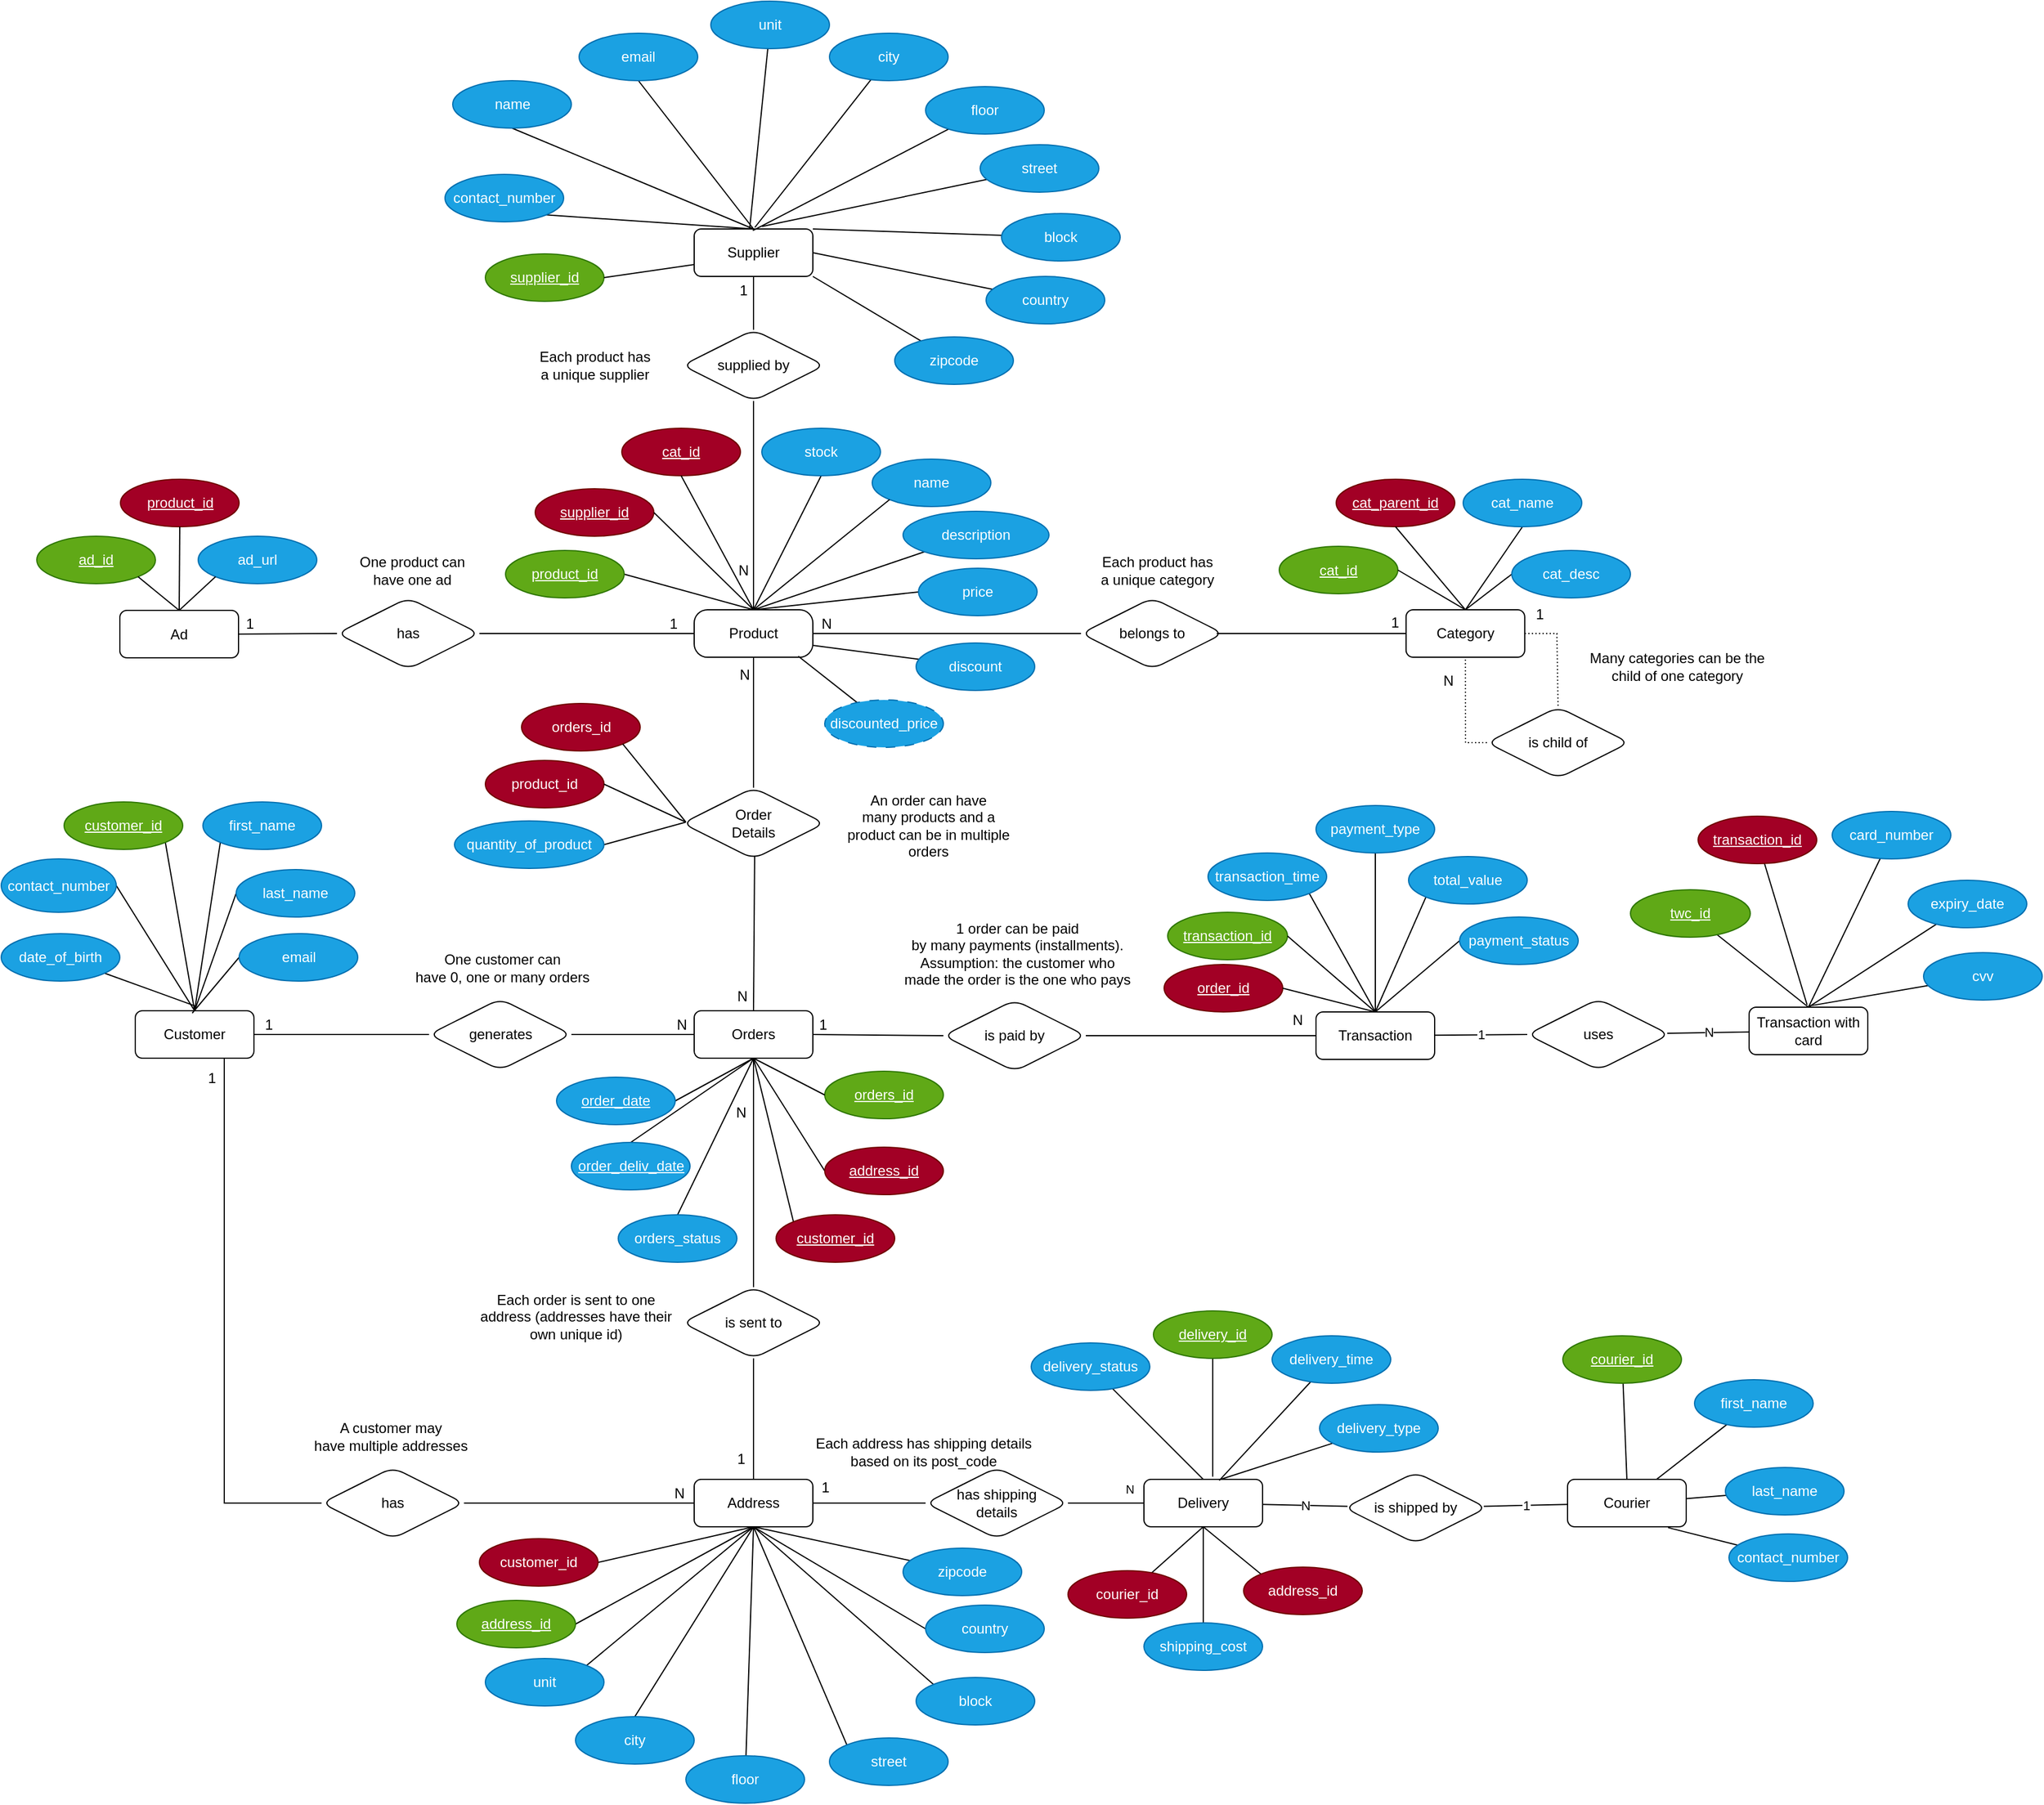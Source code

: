 <mxfile>
    <diagram id="CGE-V-YyImQBMw3J6Rf1" name="Page-1">
        <mxGraphModel dx="1496" dy="924" grid="0" gridSize="13" guides="1" tooltips="1" connect="1" arrows="1" fold="1" page="0" pageScale="1" pageWidth="827" pageHeight="1169" math="0" shadow="0">
            <root>
                <mxCell id="0"/>
                <mxCell id="1" parent="0"/>
                <mxCell id="2" value="Customer" style="whiteSpace=wrap;html=1;align=center;rounded=1;" parent="1" vertex="1">
                    <mxGeometry x="-218" y="728" width="100" height="40" as="geometry"/>
                </mxCell>
                <mxCell id="238" style="edgeStyle=none;html=1;entryX=0.5;entryY=1;entryDx=0;entryDy=0;strokeColor=default;fontSize=10;endArrow=none;endFill=0;exitX=0.5;exitY=0;exitDx=0;exitDy=0;" parent="1" source="3" target="237" edge="1">
                    <mxGeometry relative="1" as="geometry">
                        <mxPoint x="312" y="360" as="sourcePoint"/>
                    </mxGeometry>
                </mxCell>
                <mxCell id="3" value="Product" style="whiteSpace=wrap;html=1;align=center;rounded=1;arcSize=28;" parent="1" vertex="1">
                    <mxGeometry x="253" y="390" width="100" height="40" as="geometry"/>
                </mxCell>
                <mxCell id="179" style="edgeStyle=none;html=1;exitX=0.5;exitY=1;exitDx=0;exitDy=0;entryX=1;entryY=0.5;entryDx=0;entryDy=0;strokeColor=default;endArrow=none;endFill=0;" parent="1" source="4" target="177" edge="1">
                    <mxGeometry relative="1" as="geometry">
                        <mxPoint x="510" y="798" as="sourcePoint"/>
                    </mxGeometry>
                </mxCell>
                <mxCell id="314" style="edgeStyle=none;html=1;exitX=0.5;exitY=1;exitDx=0;exitDy=0;entryX=0;entryY=0.5;entryDx=0;entryDy=0;endArrow=none;endFill=0;" parent="1" source="4" target="311" edge="1">
                    <mxGeometry relative="1" as="geometry"/>
                </mxCell>
                <mxCell id="4" value="Orders" style="whiteSpace=wrap;html=1;align=center;rounded=1;" parent="1" vertex="1">
                    <mxGeometry x="253" y="728" width="100" height="40" as="geometry"/>
                </mxCell>
                <mxCell id="234" style="edgeStyle=none;html=1;exitX=0.5;exitY=0;exitDx=0;exitDy=0;entryX=1;entryY=1;entryDx=0;entryDy=0;strokeColor=default;fontSize=10;endArrow=none;endFill=0;" parent="1" source="6" target="231" edge="1">
                    <mxGeometry relative="1" as="geometry"/>
                </mxCell>
                <mxCell id="235" style="edgeStyle=none;html=1;exitX=0.5;exitY=0;exitDx=0;exitDy=0;entryX=0.5;entryY=1;entryDx=0;entryDy=0;strokeColor=default;fontSize=10;endArrow=none;endFill=0;" parent="1" source="6" target="232" edge="1">
                    <mxGeometry relative="1" as="geometry"/>
                </mxCell>
                <mxCell id="236" style="edgeStyle=none;html=1;exitX=0.5;exitY=0;exitDx=0;exitDy=0;entryX=0;entryY=1;entryDx=0;entryDy=0;strokeColor=default;fontSize=10;endArrow=none;endFill=0;" parent="1" source="6" target="233" edge="1">
                    <mxGeometry relative="1" as="geometry"/>
                </mxCell>
                <mxCell id="270" style="edgeStyle=none;html=1;exitX=0.5;exitY=0;exitDx=0;exitDy=0;entryX=0;entryY=0.5;entryDx=0;entryDy=0;strokeColor=default;fontSize=10;endArrow=none;endFill=0;" parent="1" source="6" target="269" edge="1">
                    <mxGeometry relative="1" as="geometry"/>
                </mxCell>
                <mxCell id="368" value="1" style="edgeStyle=none;html=1;entryX=0;entryY=0.5;entryDx=0;entryDy=0;endArrow=none;endFill=0;" edge="1" parent="1" source="6" target="367">
                    <mxGeometry relative="1" as="geometry"/>
                </mxCell>
                <mxCell id="6" value="Transaction" style="whiteSpace=wrap;html=1;align=center;rounded=1;" parent="1" vertex="1">
                    <mxGeometry x="777" y="729" width="100" height="40" as="geometry"/>
                </mxCell>
                <mxCell id="214" style="edgeStyle=none;html=1;exitX=0.5;exitY=0;exitDx=0;exitDy=0;entryX=0.5;entryY=1;entryDx=0;entryDy=0;strokeColor=default;endArrow=none;endFill=0;" parent="1" source="7" target="211" edge="1">
                    <mxGeometry relative="1" as="geometry"/>
                </mxCell>
                <mxCell id="7" value="Supplier" style="whiteSpace=wrap;html=1;align=center;rounded=1;" parent="1" vertex="1">
                    <mxGeometry x="253" y="69" width="100" height="40" as="geometry"/>
                </mxCell>
                <mxCell id="8" value="Category" style="whiteSpace=wrap;html=1;align=center;rounded=1;" parent="1" vertex="1">
                    <mxGeometry x="852.9" y="390" width="100" height="40" as="geometry"/>
                </mxCell>
                <mxCell id="9" value="Ad" style="whiteSpace=wrap;html=1;align=center;rounded=1;" parent="1" vertex="1">
                    <mxGeometry x="-231" y="390.5" width="100" height="40" as="geometry"/>
                </mxCell>
                <mxCell id="10" value="belongs to" style="shape=rhombus;perimeter=rhombusPerimeter;whiteSpace=wrap;html=1;align=center;rounded=1;" parent="1" vertex="1">
                    <mxGeometry x="579" y="380" width="120" height="60" as="geometry"/>
                </mxCell>
                <mxCell id="21" value="" style="endArrow=none;html=1;rounded=1;entryX=0;entryY=0.5;entryDx=0;entryDy=0;exitX=0.953;exitY=0.499;exitDx=0;exitDy=0;exitPerimeter=0;" parent="1" source="10" target="8" edge="1">
                    <mxGeometry relative="1" as="geometry">
                        <mxPoint x="793" y="344" as="sourcePoint"/>
                        <mxPoint x="950" y="440" as="targetPoint"/>
                    </mxGeometry>
                </mxCell>
                <mxCell id="22" value="1" style="resizable=0;html=1;align=right;verticalAlign=bottom;rounded=1;" parent="21" connectable="0" vertex="1">
                    <mxGeometry x="1" relative="1" as="geometry">
                        <mxPoint x="-5" as="offset"/>
                    </mxGeometry>
                </mxCell>
                <mxCell id="23" value="" style="endArrow=none;html=1;rounded=1;exitX=0;exitY=0.5;exitDx=0;exitDy=0;entryX=1;entryY=0.5;entryDx=0;entryDy=0;" parent="1" source="10" target="3" edge="1">
                    <mxGeometry relative="1" as="geometry">
                        <mxPoint x="403" y="422" as="sourcePoint"/>
                        <mxPoint x="364" y="422" as="targetPoint"/>
                    </mxGeometry>
                </mxCell>
                <mxCell id="24" value="N" style="resizable=0;html=1;align=right;verticalAlign=bottom;rounded=1;" parent="23" connectable="0" vertex="1">
                    <mxGeometry x="1" relative="1" as="geometry">
                        <mxPoint x="16" as="offset"/>
                    </mxGeometry>
                </mxCell>
                <mxCell id="25" value="cat_id" style="ellipse;whiteSpace=wrap;html=1;align=center;fontStyle=4;rounded=1;fillColor=#60a917;fontColor=#ffffff;strokeColor=#2D7600;" parent="1" vertex="1">
                    <mxGeometry x="746" y="336.5" width="100" height="40" as="geometry"/>
                </mxCell>
                <mxCell id="28" value="" style="endArrow=none;html=1;rounded=0;entryX=0.5;entryY=0;entryDx=0;entryDy=0;exitX=1;exitY=0.5;exitDx=0;exitDy=0;" parent="1" source="25" target="8" edge="1">
                    <mxGeometry relative="1" as="geometry">
                        <mxPoint x="590.9" y="474" as="sourcePoint"/>
                        <mxPoint x="750.9" y="474" as="targetPoint"/>
                    </mxGeometry>
                </mxCell>
                <mxCell id="32" value="&lt;u&gt;cat_id&lt;/u&gt;" style="ellipse;whiteSpace=wrap;html=1;align=center;rounded=1;fillColor=#a20025;fontColor=#ffffff;strokeColor=#6F0000;" parent="1" vertex="1">
                    <mxGeometry x="192" y="237" width="100" height="40" as="geometry"/>
                </mxCell>
                <mxCell id="35" value="name" style="ellipse;whiteSpace=wrap;html=1;align=center;fontStyle=0;rounded=1;fillColor=#1ba1e2;fontColor=#ffffff;strokeColor=#006EAF;" parent="1" vertex="1">
                    <mxGeometry x="403" y="263" width="100" height="40" as="geometry"/>
                </mxCell>
                <mxCell id="36" value="" style="endArrow=none;html=1;rounded=0;exitX=0;exitY=1;exitDx=0;exitDy=0;entryX=0.5;entryY=0;entryDx=0;entryDy=0;" parent="1" source="35" target="3" edge="1">
                    <mxGeometry relative="1" as="geometry">
                        <mxPoint x="346" y="422" as="sourcePoint"/>
                        <mxPoint x="219" y="410" as="targetPoint"/>
                    </mxGeometry>
                </mxCell>
                <mxCell id="41" value="" style="endArrow=none;html=1;rounded=0;exitX=0.5;exitY=1;exitDx=0;exitDy=0;entryX=0.5;entryY=0;entryDx=0;entryDy=0;" parent="1" source="32" target="3" edge="1">
                    <mxGeometry relative="1" as="geometry">
                        <mxPoint x="327" y="422" as="sourcePoint"/>
                        <mxPoint x="219" y="410" as="targetPoint"/>
                    </mxGeometry>
                </mxCell>
                <mxCell id="207" style="edgeStyle=none;html=1;exitX=0;exitY=0.5;exitDx=0;exitDy=0;entryX=1;entryY=0.5;entryDx=0;entryDy=0;strokeColor=default;endArrow=none;endFill=0;" parent="1" target="205" edge="1">
                    <mxGeometry relative="1" as="geometry">
                        <mxPoint x="246" y="569" as="sourcePoint"/>
                    </mxGeometry>
                </mxCell>
                <mxCell id="52" value="product_id" style="ellipse;whiteSpace=wrap;html=1;align=center;fontStyle=0;rounded=1;fillColor=#a20025;fontColor=#ffffff;strokeColor=#6F0000;" parent="1" vertex="1">
                    <mxGeometry x="77" y="517" width="100" height="40" as="geometry"/>
                </mxCell>
                <mxCell id="53" value="&lt;div&gt;orders_id&lt;/div&gt;" style="ellipse;whiteSpace=wrap;html=1;align=center;fontStyle=0;rounded=1;fillColor=#a20025;fontColor=#ffffff;strokeColor=#6F0000;" parent="1" vertex="1">
                    <mxGeometry x="107.5" y="469" width="100" height="40" as="geometry"/>
                </mxCell>
                <mxCell id="56" value="" style="endArrow=none;html=1;rounded=0;entryX=0.5;entryY=0;entryDx=0;entryDy=0;exitX=0.508;exitY=0.912;exitDx=0;exitDy=0;exitPerimeter=0;" parent="1" source="317" target="4" edge="1">
                    <mxGeometry relative="1" as="geometry">
                        <mxPoint x="303" y="602" as="sourcePoint"/>
                        <mxPoint x="316" y="683" as="targetPoint"/>
                    </mxGeometry>
                </mxCell>
                <mxCell id="57" value="N" style="resizable=0;html=1;align=right;verticalAlign=bottom;rounded=1;" parent="56" connectable="0" vertex="1">
                    <mxGeometry x="1" relative="1" as="geometry">
                        <mxPoint x="-4" y="-4" as="offset"/>
                    </mxGeometry>
                </mxCell>
                <mxCell id="58" value="" style="endArrow=none;html=1;rounded=0;entryX=1;entryY=1;entryDx=0;entryDy=0;exitX=0;exitY=0.5;exitDx=0;exitDy=0;" parent="1" target="53" edge="1">
                    <mxGeometry relative="1" as="geometry">
                        <mxPoint x="246" y="569" as="sourcePoint"/>
                        <mxPoint x="319" y="585" as="targetPoint"/>
                    </mxGeometry>
                </mxCell>
                <mxCell id="59" value="" style="endArrow=none;html=1;rounded=0;entryX=1;entryY=0.5;entryDx=0;entryDy=0;exitX=0;exitY=0.5;exitDx=0;exitDy=0;" parent="1" target="52" edge="1">
                    <mxGeometry relative="1" as="geometry">
                        <mxPoint x="246" y="569" as="sourcePoint"/>
                        <mxPoint x="319" y="585" as="targetPoint"/>
                    </mxGeometry>
                </mxCell>
                <mxCell id="60" value="&lt;div&gt;orders_id&lt;/div&gt;" style="ellipse;whiteSpace=wrap;html=1;align=center;fontStyle=4;rounded=1;fillColor=#60a917;fontColor=#ffffff;strokeColor=#2D7600;" parent="1" vertex="1">
                    <mxGeometry x="363" y="779" width="100" height="40" as="geometry"/>
                </mxCell>
                <mxCell id="61" value="" style="endArrow=none;html=1;rounded=0;exitX=0.5;exitY=1;exitDx=0;exitDy=0;entryX=0;entryY=0.5;entryDx=0;entryDy=0;" parent="1" source="4" target="60" edge="1">
                    <mxGeometry relative="1" as="geometry">
                        <mxPoint x="510" y="798" as="sourcePoint"/>
                        <mxPoint x="459" y="850" as="targetPoint"/>
                    </mxGeometry>
                </mxCell>
                <mxCell id="62" value="" style="endArrow=none;html=1;rounded=0;entryX=0;entryY=0;entryDx=0;entryDy=0;exitX=0.5;exitY=1;exitDx=0;exitDy=0;" parent="1" source="4" target="64" edge="1">
                    <mxGeometry relative="1" as="geometry">
                        <mxPoint x="511" y="796" as="sourcePoint"/>
                        <mxPoint x="1168" y="798.67" as="targetPoint"/>
                    </mxGeometry>
                </mxCell>
                <mxCell id="63" value="&lt;div&gt;One customer can&lt;/div&gt;&lt;div&gt;have 0, one or many orders&lt;br&gt;&lt;/div&gt;" style="text;html=1;align=center;verticalAlign=middle;resizable=0;points=[];autosize=1;strokeColor=none;fillColor=none;" parent="1" vertex="1">
                    <mxGeometry x="7" y="671" width="167" height="41" as="geometry"/>
                </mxCell>
                <mxCell id="64" value="&lt;div&gt;customer_id&lt;/div&gt;" style="ellipse;whiteSpace=wrap;html=1;align=center;fontStyle=4;rounded=1;fillColor=#a20025;fontColor=#ffffff;strokeColor=#6F0000;" parent="1" vertex="1">
                    <mxGeometry x="322" y="900" width="100" height="40" as="geometry"/>
                </mxCell>
                <mxCell id="66" value="supplied by" style="shape=rhombus;perimeter=rhombusPerimeter;whiteSpace=wrap;html=1;align=center;rounded=1;" parent="1" vertex="1">
                    <mxGeometry x="243" y="154" width="120" height="60" as="geometry"/>
                </mxCell>
                <mxCell id="67" value="" style="endArrow=none;html=1;rounded=1;entryX=0.5;entryY=1;entryDx=0;entryDy=0;exitX=0.5;exitY=0;exitDx=0;exitDy=0;" parent="1" source="66" target="7" edge="1">
                    <mxGeometry relative="1" as="geometry">
                        <mxPoint x="515" y="164" as="sourcePoint"/>
                        <mxPoint x="564.64" y="230" as="targetPoint"/>
                    </mxGeometry>
                </mxCell>
                <mxCell id="68" value="1" style="resizable=0;html=1;align=right;verticalAlign=bottom;rounded=1;" parent="67" connectable="0" vertex="1">
                    <mxGeometry x="1" relative="1" as="geometry">
                        <mxPoint x="-5" y="20" as="offset"/>
                    </mxGeometry>
                </mxCell>
                <mxCell id="69" value="" style="endArrow=none;html=1;rounded=1;exitX=0.5;exitY=1;exitDx=0;exitDy=0;entryX=0.5;entryY=0;entryDx=0;entryDy=0;" parent="1" source="66" target="3" edge="1">
                    <mxGeometry relative="1" as="geometry">
                        <mxPoint x="385" y="313" as="sourcePoint"/>
                        <mxPoint x="335" y="301" as="targetPoint"/>
                    </mxGeometry>
                </mxCell>
                <mxCell id="70" value="N" style="resizable=0;html=1;align=right;verticalAlign=bottom;rounded=1;" parent="69" connectable="0" vertex="1">
                    <mxGeometry x="1" relative="1" as="geometry">
                        <mxPoint x="-4" y="-25" as="offset"/>
                    </mxGeometry>
                </mxCell>
                <mxCell id="71" value="supplier_id" style="ellipse;whiteSpace=wrap;html=1;align=center;fontStyle=4;rounded=1;fillColor=#60a917;fontColor=#ffffff;strokeColor=#2D7600;" parent="1" vertex="1">
                    <mxGeometry x="77" y="90" width="100" height="40" as="geometry"/>
                </mxCell>
                <mxCell id="72" value="" style="endArrow=none;html=1;rounded=0;entryX=1;entryY=0.5;entryDx=0;entryDy=0;exitX=0;exitY=0.75;exitDx=0;exitDy=0;" parent="1" source="7" target="71" edge="1">
                    <mxGeometry relative="1" as="geometry">
                        <mxPoint x="373" y="88" as="sourcePoint"/>
                        <mxPoint x="331" y="98" as="targetPoint"/>
                    </mxGeometry>
                </mxCell>
                <mxCell id="73" value="Each product has&lt;br&gt; a unique supplier" style="text;html=1;align=center;verticalAlign=middle;resizable=0;points=[];autosize=1;strokeColor=none;fillColor=none;" parent="1" vertex="1">
                    <mxGeometry x="112" y="163.5" width="114" height="41" as="geometry"/>
                </mxCell>
                <mxCell id="74" value="generates" style="shape=rhombus;perimeter=rhombusPerimeter;whiteSpace=wrap;html=1;align=center;rounded=1;" parent="1" vertex="1">
                    <mxGeometry x="29.5" y="718" width="120" height="60" as="geometry"/>
                </mxCell>
                <mxCell id="75" value="" style="endArrow=none;html=1;rounded=0;exitX=0.5;exitY=0;exitDx=0;exitDy=0;entryX=1;entryY=1;entryDx=0;entryDy=0;" parent="1" source="2" target="76" edge="1">
                    <mxGeometry relative="1" as="geometry">
                        <mxPoint x="-297" y="794.67" as="sourcePoint"/>
                        <mxPoint x="-297" y="832.34" as="targetPoint"/>
                    </mxGeometry>
                </mxCell>
                <mxCell id="76" value="&lt;div&gt;customer_id&lt;/div&gt;" style="ellipse;whiteSpace=wrap;html=1;align=center;fontStyle=4;rounded=1;fillColor=#60a917;fontColor=#ffffff;strokeColor=#2D7600;" parent="1" vertex="1">
                    <mxGeometry x="-278" y="552" width="100" height="40" as="geometry"/>
                </mxCell>
                <mxCell id="77" value="Each product has&lt;br&gt; a unique category" style="text;html=1;align=center;verticalAlign=middle;resizable=0;points=[];autosize=1;strokeColor=none;fillColor=none;" parent="1" vertex="1">
                    <mxGeometry x="585" y="336" width="115" height="41" as="geometry"/>
                </mxCell>
                <mxCell id="78" value="" style="endArrow=none;html=1;rounded=0;entryX=1;entryY=0.5;entryDx=0;entryDy=0;exitX=0;exitY=0.5;exitDx=0;exitDy=0;" parent="1" source="74" target="2" edge="1">
                    <mxGeometry relative="1" as="geometry">
                        <mxPoint x="-65" y="748" as="sourcePoint"/>
                        <mxPoint x="155" y="548.67" as="targetPoint"/>
                    </mxGeometry>
                </mxCell>
                <mxCell id="79" value="1" style="resizable=0;html=1;align=right;verticalAlign=bottom;" parent="78" connectable="0" vertex="1">
                    <mxGeometry x="1" relative="1" as="geometry">
                        <mxPoint x="16" as="offset"/>
                    </mxGeometry>
                </mxCell>
                <mxCell id="80" value="" style="endArrow=none;html=1;rounded=0;exitX=1;exitY=0.5;exitDx=0;exitDy=0;entryX=0;entryY=0.5;entryDx=0;entryDy=0;" parent="1" source="74" target="4" edge="1">
                    <mxGeometry relative="1" as="geometry">
                        <mxPoint x="120" y="548.67" as="sourcePoint"/>
                        <mxPoint x="280" y="548.67" as="targetPoint"/>
                    </mxGeometry>
                </mxCell>
                <mxCell id="81" value="N" style="resizable=0;html=1;align=right;verticalAlign=bottom;" parent="80" connectable="0" vertex="1">
                    <mxGeometry x="1" relative="1" as="geometry">
                        <mxPoint x="-6" as="offset"/>
                    </mxGeometry>
                </mxCell>
                <mxCell id="82" value="" style="endArrow=none;html=1;rounded=0;entryX=0.5;entryY=1;entryDx=0;entryDy=0;exitX=0.5;exitY=0;exitDx=0;exitDy=0;" parent="1" source="317" target="3" edge="1">
                    <mxGeometry relative="1" as="geometry">
                        <mxPoint x="303" y="510" as="sourcePoint"/>
                        <mxPoint x="340" y="582" as="targetPoint"/>
                    </mxGeometry>
                </mxCell>
                <mxCell id="83" value="N" style="resizable=0;html=1;align=right;verticalAlign=bottom;" parent="82" connectable="0" vertex="1">
                    <mxGeometry x="1" relative="1" as="geometry">
                        <mxPoint x="-3" y="23" as="offset"/>
                    </mxGeometry>
                </mxCell>
                <mxCell id="86" value="&lt;div&gt;An order can have&lt;/div&gt;&lt;div&gt;many products and a&lt;/div&gt;&lt;div&gt;product can be in multiple&lt;/div&gt;&lt;div&gt;orders&lt;br&gt;&lt;/div&gt;" style="text;html=1;align=center;verticalAlign=middle;resizable=0;points=[];autosize=1;strokeColor=none;fillColor=none;" parent="1" vertex="1">
                    <mxGeometry x="370" y="537" width="159" height="70" as="geometry"/>
                </mxCell>
                <mxCell id="87" value="supplier_id" style="ellipse;whiteSpace=wrap;html=1;align=center;fontStyle=4;rounded=1;fillColor=#a20025;fontColor=#ffffff;strokeColor=#6F0000;" parent="1" vertex="1">
                    <mxGeometry x="119" y="288" width="100" height="40" as="geometry"/>
                </mxCell>
                <mxCell id="88" value="" style="endArrow=none;html=1;rounded=0;exitX=1;exitY=0.5;exitDx=0;exitDy=0;entryX=0.5;entryY=0;entryDx=0;entryDy=0;" parent="1" source="87" target="3" edge="1">
                    <mxGeometry relative="1" as="geometry">
                        <mxPoint x="346" y="546" as="sourcePoint"/>
                        <mxPoint x="253" y="534" as="targetPoint"/>
                    </mxGeometry>
                </mxCell>
                <mxCell id="89" value="is paid by" style="shape=rhombus;perimeter=rhombusPerimeter;whiteSpace=wrap;html=1;align=center;rounded=1;" parent="1" vertex="1">
                    <mxGeometry x="463" y="719" width="120" height="60" as="geometry"/>
                </mxCell>
                <mxCell id="90" value="" style="endArrow=none;html=1;rounded=0;entryX=0;entryY=0.5;entryDx=0;entryDy=0;exitX=1;exitY=0.5;exitDx=0;exitDy=0;" parent="1" source="89" target="6" edge="1">
                    <mxGeometry relative="1" as="geometry">
                        <mxPoint x="558" y="760" as="sourcePoint"/>
                        <mxPoint x="715" y="612" as="targetPoint"/>
                    </mxGeometry>
                </mxCell>
                <mxCell id="91" value="N" style="resizable=0;html=1;align=right;verticalAlign=bottom;" parent="90" connectable="0" vertex="1">
                    <mxGeometry x="1" relative="1" as="geometry">
                        <mxPoint x="-11" y="-5" as="offset"/>
                    </mxGeometry>
                </mxCell>
                <mxCell id="92" value="" style="endArrow=none;html=1;rounded=0;exitX=0;exitY=0.5;exitDx=0;exitDy=0;entryX=1;entryY=0.5;entryDx=0;entryDy=0;" parent="1" source="89" target="4" edge="1">
                    <mxGeometry relative="1" as="geometry">
                        <mxPoint x="551" y="524" as="sourcePoint"/>
                        <mxPoint x="711" y="524" as="targetPoint"/>
                    </mxGeometry>
                </mxCell>
                <mxCell id="93" value="1" style="resizable=0;html=1;align=right;verticalAlign=bottom;" parent="92" connectable="0" vertex="1">
                    <mxGeometry x="1" relative="1" as="geometry">
                        <mxPoint x="12" as="offset"/>
                    </mxGeometry>
                </mxCell>
                <mxCell id="94" value="transaction_id" style="ellipse;whiteSpace=wrap;html=1;align=center;fontStyle=4;rounded=1;fillColor=#60a917;fontColor=#ffffff;strokeColor=#2D7600;" parent="1" vertex="1">
                    <mxGeometry x="652" y="645" width="101" height="40" as="geometry"/>
                </mxCell>
                <mxCell id="95" value="" style="endArrow=none;html=1;rounded=0;exitX=1;exitY=0.5;exitDx=0;exitDy=0;entryX=0.5;entryY=0;entryDx=0;entryDy=0;" parent="1" source="94" target="6" edge="1">
                    <mxGeometry relative="1" as="geometry">
                        <mxPoint x="1173" y="649" as="sourcePoint"/>
                        <mxPoint x="1080" y="513" as="targetPoint"/>
                    </mxGeometry>
                </mxCell>
                <mxCell id="99" value="&lt;div&gt;1 order can be paid &lt;br&gt;by many payments (installments).&lt;br&gt;Assumption: the customer who&lt;br&gt;made the order is the one who pays&lt;/div&gt;" style="text;html=1;align=center;verticalAlign=middle;resizable=0;points=[];autosize=1;strokeColor=none;fillColor=none;" parent="1" vertex="1">
                    <mxGeometry x="420" y="645" width="209" height="70" as="geometry"/>
                </mxCell>
                <mxCell id="108" value="&lt;u&gt;ad_id&lt;/u&gt;" style="ellipse;whiteSpace=wrap;html=1;align=center;rounded=1;fillColor=#60a917;fontColor=#ffffff;strokeColor=#2D7600;" parent="1" vertex="1">
                    <mxGeometry x="-301" y="328" width="100" height="40" as="geometry"/>
                </mxCell>
                <mxCell id="111" value="" style="endArrow=none;html=1;rounded=0;exitX=1;exitY=1;exitDx=0;exitDy=0;entryX=0.5;entryY=0;entryDx=0;entryDy=0;" parent="1" source="108" target="9" edge="1">
                    <mxGeometry relative="1" as="geometry">
                        <mxPoint x="-99" y="362" as="sourcePoint"/>
                        <mxPoint x="-173" y="350.0" as="targetPoint"/>
                    </mxGeometry>
                </mxCell>
                <mxCell id="114" value="has" style="shape=rhombus;perimeter=rhombusPerimeter;whiteSpace=wrap;html=1;align=center;rounded=1;" parent="1" vertex="1">
                    <mxGeometry x="-48" y="380" width="120" height="60" as="geometry"/>
                </mxCell>
                <mxCell id="119" value="" style="endArrow=none;html=1;rounded=0;entryX=0;entryY=0.5;entryDx=0;entryDy=0;exitX=1;exitY=0.5;exitDx=0;exitDy=0;" parent="1" source="114" target="3" edge="1">
                    <mxGeometry relative="1" as="geometry">
                        <mxPoint x="102" y="378" as="sourcePoint"/>
                        <mxPoint x="262" y="378" as="targetPoint"/>
                    </mxGeometry>
                </mxCell>
                <mxCell id="120" value="1" style="resizable=0;html=1;align=right;verticalAlign=bottom;" parent="119" connectable="0" vertex="1">
                    <mxGeometry x="1" relative="1" as="geometry">
                        <mxPoint x="-14" as="offset"/>
                    </mxGeometry>
                </mxCell>
                <mxCell id="121" value="" style="endArrow=none;html=1;rounded=0;entryX=1;entryY=0.5;entryDx=0;entryDy=0;exitX=0;exitY=0.5;exitDx=0;exitDy=0;" parent="1" source="114" target="9" edge="1">
                    <mxGeometry relative="1" as="geometry">
                        <mxPoint x="-57" y="410.0" as="sourcePoint"/>
                        <mxPoint x="156" y="423.0" as="targetPoint"/>
                    </mxGeometry>
                </mxCell>
                <mxCell id="122" value="1" style="resizable=0;html=1;align=right;verticalAlign=bottom;" parent="121" connectable="0" vertex="1">
                    <mxGeometry x="1" relative="1" as="geometry">
                        <mxPoint x="13" as="offset"/>
                    </mxGeometry>
                </mxCell>
                <mxCell id="123" value="One product can &lt;br&gt;have one ad" style="text;html=1;align=center;verticalAlign=middle;resizable=0;points=[];autosize=1;strokeColor=none;fillColor=none;" parent="1" vertex="1">
                    <mxGeometry x="-39" y="336.5" width="108" height="41" as="geometry"/>
                </mxCell>
                <mxCell id="141" value="product_id" style="ellipse;whiteSpace=wrap;html=1;align=center;fontStyle=4;rounded=1;fillColor=#a20025;fontColor=#ffffff;strokeColor=#6F0000;" parent="1" vertex="1">
                    <mxGeometry x="-230.5" y="280" width="100" height="40" as="geometry"/>
                </mxCell>
                <mxCell id="142" value="" style="endArrow=none;html=1;rounded=0;entryX=0.5;entryY=1;entryDx=0;entryDy=0;exitX=0.5;exitY=0;exitDx=0;exitDy=0;" parent="1" source="9" target="141" edge="1">
                    <mxGeometry relative="1" as="geometry">
                        <mxPoint x="143" y="511" as="sourcePoint"/>
                        <mxPoint x="303" y="511" as="targetPoint"/>
                    </mxGeometry>
                </mxCell>
                <mxCell id="148" value="order_id" style="ellipse;whiteSpace=wrap;html=1;align=center;fontStyle=4;rounded=1;fillColor=#a20025;fontColor=#ffffff;strokeColor=#6F0000;" parent="1" vertex="1">
                    <mxGeometry x="649" y="689" width="100" height="40" as="geometry"/>
                </mxCell>
                <mxCell id="150" value="" style="endArrow=none;html=1;rounded=0;entryX=0.5;entryY=0;entryDx=0;entryDy=0;exitX=1;exitY=0.5;exitDx=0;exitDy=0;" parent="1" source="148" target="6" edge="1">
                    <mxGeometry relative="1" as="geometry">
                        <mxPoint x="508" y="654" as="sourcePoint"/>
                        <mxPoint x="668" y="654" as="targetPoint"/>
                    </mxGeometry>
                </mxCell>
                <mxCell id="151" value="is child of" style="shape=rhombus;perimeter=rhombusPerimeter;whiteSpace=wrap;html=1;align=center;rounded=1;shadow=0;" parent="1" vertex="1">
                    <mxGeometry x="921" y="472" width="120" height="60" as="geometry"/>
                </mxCell>
                <mxCell id="156" value="cat_parent_id" style="ellipse;whiteSpace=wrap;html=1;align=center;fontStyle=4;rounded=1;fillColor=#a20025;fontColor=#ffffff;strokeColor=#6F0000;" parent="1" vertex="1">
                    <mxGeometry x="794" y="280" width="100" height="40" as="geometry"/>
                </mxCell>
                <mxCell id="157" value="" style="endArrow=none;html=1;rounded=0;entryX=0.5;entryY=0;entryDx=0;entryDy=0;exitX=0.5;exitY=1;exitDx=0;exitDy=0;" parent="1" source="156" target="8" edge="1">
                    <mxGeometry relative="1" as="geometry">
                        <mxPoint x="719" y="469" as="sourcePoint"/>
                        <mxPoint x="1031" y="385" as="targetPoint"/>
                    </mxGeometry>
                </mxCell>
                <mxCell id="158" value="&lt;div&gt;Many categories can be the&lt;/div&gt;&lt;div&gt;child of one category&lt;br&gt;&lt;/div&gt;" style="text;html=1;align=center;verticalAlign=middle;resizable=0;points=[];autosize=1;strokeColor=none;fillColor=none;" parent="1" vertex="1">
                    <mxGeometry x="1001.0" y="417" width="160" height="41" as="geometry"/>
                </mxCell>
                <mxCell id="159" value="" style="endArrow=none;html=1;rounded=0;dashed=1;dashPattern=1 2;exitX=0;exitY=0.5;exitDx=0;exitDy=0;entryX=0.5;entryY=1;entryDx=0;entryDy=0;" parent="1" source="151" target="8" edge="1">
                    <mxGeometry relative="1" as="geometry">
                        <mxPoint x="446" y="761" as="sourcePoint"/>
                        <mxPoint x="519" y="761" as="targetPoint"/>
                        <Array as="points">
                            <mxPoint x="903" y="502"/>
                        </Array>
                    </mxGeometry>
                </mxCell>
                <mxCell id="160" value="N" style="resizable=0;html=1;align=right;verticalAlign=bottom;" parent="159" connectable="0" vertex="1">
                    <mxGeometry x="1" relative="1" as="geometry">
                        <mxPoint x="-9" y="28" as="offset"/>
                    </mxGeometry>
                </mxCell>
                <mxCell id="161" value="" style="endArrow=none;html=1;rounded=0;dashed=1;dashPattern=1 2;entryX=0.5;entryY=0;entryDx=0;entryDy=0;exitX=1;exitY=0.5;exitDx=0;exitDy=0;" parent="1" source="8" target="151" edge="1">
                    <mxGeometry relative="1" as="geometry">
                        <mxPoint x="1022" y="413" as="sourcePoint"/>
                        <mxPoint x="870" y="762" as="targetPoint"/>
                        <Array as="points">
                            <mxPoint x="980" y="410"/>
                        </Array>
                    </mxGeometry>
                </mxCell>
                <mxCell id="162" value="1" style="resizable=0;html=1;align=right;verticalAlign=bottom;" parent="161" connectable="0" vertex="1">
                    <mxGeometry x="1" relative="1" as="geometry">
                        <mxPoint x="-11" y="-69" as="offset"/>
                    </mxGeometry>
                </mxCell>
                <mxCell id="166" style="edgeStyle=none;html=1;exitX=1;exitY=0.5;exitDx=0;exitDy=0;entryX=0.5;entryY=0;entryDx=0;entryDy=0;strokeColor=default;endArrow=none;endFill=0;" parent="1" source="163" target="3" edge="1">
                    <mxGeometry relative="1" as="geometry"/>
                </mxCell>
                <mxCell id="163" value="product_id" style="ellipse;whiteSpace=wrap;html=1;align=center;fontStyle=4;rounded=1;fillColor=#60a917;fontColor=#ffffff;strokeColor=#2D7600;" parent="1" vertex="1">
                    <mxGeometry x="94" y="340" width="100" height="40" as="geometry"/>
                </mxCell>
                <mxCell id="165" style="edgeStyle=none;html=1;exitX=0;exitY=1;exitDx=0;exitDy=0;entryX=0.5;entryY=0;entryDx=0;entryDy=0;strokeColor=default;endArrow=none;endFill=0;" parent="1" source="164" target="3" edge="1">
                    <mxGeometry relative="1" as="geometry"/>
                </mxCell>
                <mxCell id="164" value="description" style="ellipse;whiteSpace=wrap;html=1;align=center;fontStyle=0;rounded=1;fillColor=#1ba1e2;fontColor=#ffffff;strokeColor=#006EAF;" parent="1" vertex="1">
                    <mxGeometry x="429" y="307" width="123" height="40" as="geometry"/>
                </mxCell>
                <mxCell id="168" style="edgeStyle=none;html=1;exitX=0;exitY=0.5;exitDx=0;exitDy=0;entryX=0.5;entryY=0;entryDx=0;entryDy=0;strokeColor=default;endArrow=none;endFill=0;" parent="1" source="167" target="3" edge="1">
                    <mxGeometry relative="1" as="geometry"/>
                </mxCell>
                <mxCell id="167" value="price" style="ellipse;whiteSpace=wrap;html=1;align=center;fontStyle=0;rounded=1;fillColor=#1ba1e2;fontColor=#ffffff;strokeColor=#006EAF;" parent="1" vertex="1">
                    <mxGeometry x="442" y="355" width="100" height="40" as="geometry"/>
                </mxCell>
                <mxCell id="172" style="edgeStyle=none;html=1;exitX=0.5;exitY=1;exitDx=0;exitDy=0;entryX=0.5;entryY=0;entryDx=0;entryDy=0;strokeColor=default;endArrow=none;endFill=0;" parent="1" source="170" target="8" edge="1">
                    <mxGeometry relative="1" as="geometry"/>
                </mxCell>
                <mxCell id="170" value="cat_name" style="ellipse;whiteSpace=wrap;html=1;align=center;fontStyle=0;rounded=1;fillColor=#1ba1e2;fontColor=#ffffff;strokeColor=#006EAF;" parent="1" vertex="1">
                    <mxGeometry x="901" y="280" width="100" height="40" as="geometry"/>
                </mxCell>
                <mxCell id="173" style="edgeStyle=none;html=1;exitX=0;exitY=0.5;exitDx=0;exitDy=0;entryX=0.5;entryY=0;entryDx=0;entryDy=0;strokeColor=default;endArrow=none;endFill=0;" parent="1" source="171" target="8" edge="1">
                    <mxGeometry relative="1" as="geometry"/>
                </mxCell>
                <mxCell id="171" value="cat_desc" style="ellipse;whiteSpace=wrap;html=1;align=center;fontStyle=0;rounded=1;fillColor=#1ba1e2;fontColor=#ffffff;strokeColor=#006EAF;" parent="1" vertex="1">
                    <mxGeometry x="942" y="340" width="100" height="40" as="geometry"/>
                </mxCell>
                <mxCell id="184" style="edgeStyle=none;html=1;exitX=0.5;exitY=0;exitDx=0;exitDy=0;entryX=0.5;entryY=1;entryDx=0;entryDy=0;strokeColor=default;endArrow=none;endFill=0;" parent="1" source="175" target="4" edge="1">
                    <mxGeometry relative="1" as="geometry">
                        <mxPoint x="510" y="798" as="targetPoint"/>
                    </mxGeometry>
                </mxCell>
                <mxCell id="175" value="&lt;div&gt;orders_status&lt;/div&gt;" style="ellipse;whiteSpace=wrap;html=1;align=center;fontStyle=0;rounded=1;fillColor=#1ba1e2;fontColor=#ffffff;strokeColor=#006EAF;" parent="1" vertex="1">
                    <mxGeometry x="189" y="900" width="100" height="40" as="geometry"/>
                </mxCell>
                <mxCell id="182" style="edgeStyle=none;html=1;exitX=0.5;exitY=0;exitDx=0;exitDy=0;entryX=0.5;entryY=1;entryDx=0;entryDy=0;strokeColor=default;endArrow=none;endFill=0;" parent="1" source="176" target="4" edge="1">
                    <mxGeometry relative="1" as="geometry">
                        <mxPoint x="510" y="798" as="targetPoint"/>
                    </mxGeometry>
                </mxCell>
                <mxCell id="176" value="&lt;div&gt;order_deliv_date&lt;/div&gt;" style="ellipse;whiteSpace=wrap;html=1;align=center;fontStyle=4;rounded=1;fillColor=#1ba1e2;fontColor=#ffffff;strokeColor=#006EAF;" parent="1" vertex="1">
                    <mxGeometry x="149.5" y="839" width="100" height="40" as="geometry"/>
                </mxCell>
                <mxCell id="177" value="&lt;div&gt;order_date&lt;/div&gt;" style="ellipse;whiteSpace=wrap;html=1;align=center;fontStyle=4;rounded=1;fillColor=#1ba1e2;fontColor=#ffffff;strokeColor=#006EAF;" parent="1" vertex="1">
                    <mxGeometry x="137" y="784" width="100" height="40" as="geometry"/>
                </mxCell>
                <mxCell id="205" value="quantity_of_product" style="ellipse;whiteSpace=wrap;html=1;align=center;fontStyle=0;rounded=1;fillColor=#1ba1e2;fontColor=#ffffff;strokeColor=#006EAF;" parent="1" vertex="1">
                    <mxGeometry x="51" y="568" width="126" height="40" as="geometry"/>
                </mxCell>
                <mxCell id="344" style="edgeStyle=none;html=1;entryX=1;entryY=0.75;entryDx=0;entryDy=0;endArrow=none;endFill=0;" edge="1" parent="1" source="206" target="3">
                    <mxGeometry relative="1" as="geometry"/>
                </mxCell>
                <mxCell id="206" value="&lt;div&gt;discount&lt;/div&gt;" style="ellipse;whiteSpace=wrap;html=1;align=center;fontStyle=0;rounded=1;fillColor=#1ba1e2;fontColor=#ffffff;strokeColor=#006EAF;" parent="1" vertex="1">
                    <mxGeometry x="440" y="418" width="100" height="40" as="geometry"/>
                </mxCell>
                <mxCell id="213" style="edgeStyle=none;html=1;entryX=0.5;entryY=0;entryDx=0;entryDy=0;strokeColor=default;endArrow=none;endFill=0;exitX=0.5;exitY=1;exitDx=0;exitDy=0;" parent="1" source="209" target="7" edge="1">
                    <mxGeometry relative="1" as="geometry">
                        <mxPoint x="250" y="-3" as="sourcePoint"/>
                    </mxGeometry>
                </mxCell>
                <mxCell id="209" value="name" style="ellipse;whiteSpace=wrap;html=1;align=center;fontStyle=0;rounded=1;fillColor=#1ba1e2;fontColor=#ffffff;strokeColor=#006EAF;" parent="1" vertex="1">
                    <mxGeometry x="49.5" y="-56" width="100" height="40" as="geometry"/>
                </mxCell>
                <mxCell id="212" style="edgeStyle=none;html=1;exitX=1;exitY=1;exitDx=0;exitDy=0;entryX=0.5;entryY=0;entryDx=0;entryDy=0;strokeColor=default;endArrow=none;endFill=0;" parent="1" source="210" target="7" edge="1">
                    <mxGeometry relative="1" as="geometry"/>
                </mxCell>
                <mxCell id="210" value="contact_number" style="ellipse;whiteSpace=wrap;html=1;align=center;fontStyle=0;rounded=1;fillColor=#1ba1e2;fontColor=#ffffff;strokeColor=#006EAF;" parent="1" vertex="1">
                    <mxGeometry x="43" y="23" width="100" height="40" as="geometry"/>
                </mxCell>
                <mxCell id="211" value="email" style="ellipse;whiteSpace=wrap;html=1;align=center;fontStyle=0;rounded=1;fillColor=#1ba1e2;fontColor=#ffffff;strokeColor=#006EAF;" parent="1" vertex="1">
                    <mxGeometry x="156" y="-96" width="100" height="40" as="geometry"/>
                </mxCell>
                <mxCell id="217" value="ad_url" style="ellipse;whiteSpace=wrap;html=1;align=center;fontStyle=0;rounded=1;fillColor=#1ba1e2;fontColor=#ffffff;strokeColor=#006EAF;" parent="1" vertex="1">
                    <mxGeometry x="-165" y="328" width="100" height="40" as="geometry"/>
                </mxCell>
                <mxCell id="218" value="" style="endArrow=none;html=1;rounded=0;exitX=0;exitY=1;exitDx=0;exitDy=0;entryX=0.5;entryY=0;entryDx=0;entryDy=0;" parent="1" source="217" target="9" edge="1">
                    <mxGeometry relative="1" as="geometry">
                        <mxPoint x="-20" y="389.5" as="sourcePoint"/>
                        <mxPoint x="-63" y="357.5" as="targetPoint"/>
                    </mxGeometry>
                </mxCell>
                <mxCell id="226" style="edgeStyle=none;html=1;exitX=0;exitY=1;exitDx=0;exitDy=0;entryX=0.5;entryY=0;entryDx=0;entryDy=0;strokeColor=default;fontSize=10;endArrow=none;endFill=0;" parent="1" source="220" target="2" edge="1">
                    <mxGeometry relative="1" as="geometry"/>
                </mxCell>
                <mxCell id="220" value="first_name" style="ellipse;whiteSpace=wrap;html=1;align=center;fontStyle=0;rounded=1;fillColor=#1ba1e2;fontColor=#ffffff;strokeColor=#006EAF;" parent="1" vertex="1">
                    <mxGeometry x="-161" y="552" width="100" height="40" as="geometry"/>
                </mxCell>
                <mxCell id="230" style="edgeStyle=none;html=1;exitX=0;exitY=0.5;exitDx=0;exitDy=0;strokeColor=default;fontSize=10;endArrow=none;endFill=0;" parent="1" source="222" edge="1">
                    <mxGeometry relative="1" as="geometry">
                        <mxPoint x="-170" y="730" as="targetPoint"/>
                    </mxGeometry>
                </mxCell>
                <mxCell id="222" value="email" style="ellipse;whiteSpace=wrap;html=1;align=center;fontStyle=0;rounded=1;fillColor=#1ba1e2;fontColor=#ffffff;strokeColor=#006EAF;" parent="1" vertex="1">
                    <mxGeometry x="-130.5" y="663" width="100" height="40" as="geometry"/>
                </mxCell>
                <mxCell id="228" style="edgeStyle=none;html=1;exitX=1;exitY=0.5;exitDx=0;exitDy=0;entryX=0.5;entryY=0;entryDx=0;entryDy=0;strokeColor=default;fontSize=10;endArrow=none;endFill=0;" parent="1" source="223" target="2" edge="1">
                    <mxGeometry relative="1" as="geometry"/>
                </mxCell>
                <mxCell id="223" value="contact_number" style="ellipse;whiteSpace=wrap;html=1;align=center;fontStyle=0;rounded=1;fillColor=#1ba1e2;fontColor=#ffffff;strokeColor=#006EAF;" parent="1" vertex="1">
                    <mxGeometry x="-331" y="600" width="97" height="45" as="geometry"/>
                </mxCell>
                <mxCell id="229" style="edgeStyle=none;html=1;exitX=0;exitY=0.5;exitDx=0;exitDy=0;entryX=0.5;entryY=0;entryDx=0;entryDy=0;strokeColor=default;fontSize=10;endArrow=none;endFill=0;" parent="1" source="224" target="2" edge="1">
                    <mxGeometry relative="1" as="geometry"/>
                </mxCell>
                <mxCell id="224" value="last_name" style="ellipse;whiteSpace=wrap;html=1;align=center;fontStyle=0;rounded=1;fillColor=#1ba1e2;fontColor=#ffffff;strokeColor=#006EAF;" parent="1" vertex="1">
                    <mxGeometry x="-133" y="609" width="100" height="40" as="geometry"/>
                </mxCell>
                <mxCell id="231" value="transaction_time" style="ellipse;whiteSpace=wrap;html=1;align=center;fontStyle=0;rounded=1;fillColor=#1ba1e2;fontColor=#ffffff;strokeColor=#006EAF;" parent="1" vertex="1">
                    <mxGeometry x="686" y="595" width="100" height="40" as="geometry"/>
                </mxCell>
                <mxCell id="232" value="payment_type" style="ellipse;whiteSpace=wrap;html=1;align=center;fontStyle=0;rounded=1;fillColor=#1ba1e2;fontColor=#ffffff;strokeColor=#006EAF;" parent="1" vertex="1">
                    <mxGeometry x="777" y="555" width="100" height="40" as="geometry"/>
                </mxCell>
                <mxCell id="233" value="total_value" style="ellipse;whiteSpace=wrap;html=1;align=center;fontStyle=0;rounded=1;fillColor=#1ba1e2;fontColor=#ffffff;strokeColor=#006EAF;" parent="1" vertex="1">
                    <mxGeometry x="855" y="598" width="100" height="40" as="geometry"/>
                </mxCell>
                <mxCell id="237" value="stock" style="ellipse;whiteSpace=wrap;html=1;align=center;fontStyle=0;rounded=1;fillColor=#1ba1e2;fontColor=#ffffff;strokeColor=#006EAF;" parent="1" vertex="1">
                    <mxGeometry x="310" y="237" width="100" height="40" as="geometry"/>
                </mxCell>
                <mxCell id="252" value="Delivery" style="whiteSpace=wrap;html=1;align=center;rounded=1;" parent="1" vertex="1">
                    <mxGeometry x="632" y="1123" width="100" height="40" as="geometry"/>
                </mxCell>
                <mxCell id="255" style="edgeStyle=none;html=1;exitX=0;exitY=0;exitDx=0;exitDy=0;entryX=0.5;entryY=1;entryDx=0;entryDy=0;strokeColor=default;fontSize=10;endArrow=none;endFill=0;" parent="1" source="254" target="252" edge="1">
                    <mxGeometry relative="1" as="geometry"/>
                </mxCell>
                <mxCell id="254" value="address_id" style="ellipse;whiteSpace=wrap;html=1;align=center;fontStyle=0;rounded=1;fillColor=#a20025;fontColor=#ffffff;strokeColor=#6F0000;" parent="1" vertex="1">
                    <mxGeometry x="716" y="1197" width="100" height="40" as="geometry"/>
                </mxCell>
                <mxCell id="259" style="edgeStyle=none;html=1;exitX=0.5;exitY=0;exitDx=0;exitDy=0;entryX=0.5;entryY=1;entryDx=0;entryDy=0;strokeColor=default;fontSize=10;endArrow=none;endFill=0;" parent="1" source="256" target="252" edge="1">
                    <mxGeometry relative="1" as="geometry"/>
                </mxCell>
                <mxCell id="256" value="shipping_cost" style="ellipse;whiteSpace=wrap;html=1;align=center;fontStyle=0;rounded=1;fillColor=#1ba1e2;fontColor=#ffffff;strokeColor=#006EAF;" parent="1" vertex="1">
                    <mxGeometry x="632" y="1244" width="100" height="40" as="geometry"/>
                </mxCell>
                <mxCell id="258" style="edgeStyle=none;html=1;exitX=1;exitY=0;exitDx=0;exitDy=0;entryX=0.5;entryY=1;entryDx=0;entryDy=0;strokeColor=default;fontSize=10;endArrow=none;endFill=0;" parent="1" target="252" edge="1">
                    <mxGeometry relative="1" as="geometry">
                        <mxPoint x="637.355" y="1202.858" as="sourcePoint"/>
                    </mxGeometry>
                </mxCell>
                <mxCell id="260" value="has shipping&lt;br&gt;details" style="shape=rhombus;perimeter=rhombusPerimeter;whiteSpace=wrap;html=1;align=center;rounded=1;" parent="1" vertex="1">
                    <mxGeometry x="448" y="1113" width="120" height="60" as="geometry"/>
                </mxCell>
                <mxCell id="261" value="" style="endArrow=none;html=1;rounded=0;strokeColor=default;fontSize=10;exitX=1;exitY=0.5;exitDx=0;exitDy=0;entryX=0;entryY=0.5;entryDx=0;entryDy=0;" parent="1" source="275" target="260" edge="1">
                    <mxGeometry relative="1" as="geometry">
                        <mxPoint x="461" y="1103" as="sourcePoint"/>
                        <mxPoint x="621" y="1103" as="targetPoint"/>
                    </mxGeometry>
                </mxCell>
                <mxCell id="263" value="" style="endArrow=none;html=1;rounded=0;strokeColor=default;fontSize=10;entryX=0;entryY=0.5;entryDx=0;entryDy=0;exitX=1;exitY=0.5;exitDx=0;exitDy=0;" parent="1" source="260" target="252" edge="1">
                    <mxGeometry relative="1" as="geometry">
                        <mxPoint x="368.5" y="999" as="sourcePoint"/>
                        <mxPoint x="528.5" y="999" as="targetPoint"/>
                    </mxGeometry>
                </mxCell>
                <mxCell id="264" value="N" style="resizable=0;html=1;align=right;verticalAlign=bottom;rounded=1;shadow=0;sketch=0;fontSize=10;" parent="263" connectable="0" vertex="1">
                    <mxGeometry x="1" relative="1" as="geometry">
                        <mxPoint x="-8" y="-4" as="offset"/>
                    </mxGeometry>
                </mxCell>
                <mxCell id="265" value="Each address has shipping details&lt;br&gt;based on its post_code" style="text;html=1;align=center;verticalAlign=middle;resizable=0;points=[];autosize=1;strokeColor=none;fillColor=none;" parent="1" vertex="1">
                    <mxGeometry x="341" y="1079" width="210" height="41" as="geometry"/>
                </mxCell>
                <mxCell id="269" value="payment_status" style="ellipse;whiteSpace=wrap;html=1;align=center;fontStyle=0;rounded=1;fillColor=#1ba1e2;fontColor=#ffffff;strokeColor=#006EAF;" parent="1" vertex="1">
                    <mxGeometry x="898" y="649" width="100" height="40" as="geometry"/>
                </mxCell>
                <mxCell id="275" value="Address" style="whiteSpace=wrap;html=1;align=center;rounded=1;" parent="1" vertex="1">
                    <mxGeometry x="253" y="1123" width="100" height="40" as="geometry"/>
                </mxCell>
                <mxCell id="292" style="edgeStyle=none;html=1;exitX=1;exitY=0.5;exitDx=0;exitDy=0;entryX=0.5;entryY=1;entryDx=0;entryDy=0;strokeColor=default;fontSize=10;endArrow=none;endFill=0;" parent="1" source="276" target="275" edge="1">
                    <mxGeometry relative="1" as="geometry"/>
                </mxCell>
                <mxCell id="276" value="&lt;div&gt;customer_id&lt;/div&gt;" style="ellipse;whiteSpace=wrap;html=1;align=center;fontStyle=0;rounded=1;fillColor=#a20025;fontColor=#ffffff;strokeColor=#6F0000;" parent="1" vertex="1">
                    <mxGeometry x="72" y="1173" width="100" height="40" as="geometry"/>
                </mxCell>
                <mxCell id="293" style="edgeStyle=none;html=1;exitX=1;exitY=0.5;exitDx=0;exitDy=0;strokeColor=default;fontSize=10;endArrow=none;endFill=0;entryX=0.5;entryY=1;entryDx=0;entryDy=0;" parent="1" source="277" target="275" edge="1">
                    <mxGeometry relative="1" as="geometry">
                        <mxPoint x="60" y="1167" as="targetPoint"/>
                    </mxGeometry>
                </mxCell>
                <mxCell id="277" value="address_id" style="ellipse;whiteSpace=wrap;html=1;align=center;fontStyle=4;rounded=1;fillColor=#60a917;fontColor=#ffffff;strokeColor=#2D7600;" parent="1" vertex="1">
                    <mxGeometry x="53" y="1225" width="100" height="40" as="geometry"/>
                </mxCell>
                <mxCell id="278" style="edgeStyle=none;html=1;exitX=0.5;exitY=1;exitDx=0;exitDy=0;entryX=0;entryY=0.5;entryDx=0;entryDy=0;strokeColor=default;endArrow=none;endFill=0;" parent="1" source="275" target="283" edge="1">
                    <mxGeometry relative="1" as="geometry">
                        <mxPoint x="308.5" y="1214.5" as="sourcePoint"/>
                    </mxGeometry>
                </mxCell>
                <mxCell id="279" style="edgeStyle=none;html=1;exitX=0.5;exitY=1;exitDx=0;exitDy=0;entryX=1;entryY=0;entryDx=0;entryDy=0;strokeColor=default;endArrow=none;endFill=0;" parent="1" source="275" target="284" edge="1">
                    <mxGeometry relative="1" as="geometry">
                        <mxPoint x="308.5" y="1214.5" as="sourcePoint"/>
                    </mxGeometry>
                </mxCell>
                <mxCell id="280" style="edgeStyle=none;html=1;exitX=0.5;exitY=1;exitDx=0;exitDy=0;entryX=0.5;entryY=0;entryDx=0;entryDy=0;strokeColor=default;endArrow=none;endFill=0;" parent="1" source="275" target="285" edge="1">
                    <mxGeometry relative="1" as="geometry">
                        <mxPoint x="308.5" y="1214.5" as="sourcePoint"/>
                    </mxGeometry>
                </mxCell>
                <mxCell id="281" style="edgeStyle=none;html=1;exitX=0.5;exitY=1;exitDx=0;exitDy=0;entryX=0;entryY=0;entryDx=0;entryDy=0;strokeColor=default;endArrow=none;endFill=0;" parent="1" source="275" target="286" edge="1">
                    <mxGeometry relative="1" as="geometry">
                        <mxPoint x="308.5" y="1214.5" as="sourcePoint"/>
                    </mxGeometry>
                </mxCell>
                <mxCell id="282" style="edgeStyle=none;html=1;exitX=0.5;exitY=1;exitDx=0;exitDy=0;entryX=0;entryY=0;entryDx=0;entryDy=0;strokeColor=default;endArrow=none;endFill=0;" parent="1" source="275" target="287" edge="1">
                    <mxGeometry relative="1" as="geometry">
                        <mxPoint x="308.5" y="1214.5" as="sourcePoint"/>
                    </mxGeometry>
                </mxCell>
                <mxCell id="283" value="&lt;div&gt;country&lt;/div&gt;" style="ellipse;whiteSpace=wrap;html=1;align=center;fontStyle=0;rounded=1;fillColor=#1ba1e2;fontColor=#ffffff;strokeColor=#006EAF;" parent="1" vertex="1">
                    <mxGeometry x="448" y="1229" width="100" height="40" as="geometry"/>
                </mxCell>
                <mxCell id="284" value="&lt;div&gt;unit&lt;/div&gt;" style="ellipse;whiteSpace=wrap;html=1;align=center;fontStyle=0;rounded=1;fillColor=#1ba1e2;fontColor=#ffffff;strokeColor=#006EAF;" parent="1" vertex="1">
                    <mxGeometry x="77" y="1274" width="100" height="40" as="geometry"/>
                </mxCell>
                <mxCell id="285" value="&lt;div&gt;city&lt;/div&gt;" style="ellipse;whiteSpace=wrap;html=1;align=center;fontStyle=0;rounded=1;fillColor=#1ba1e2;fontColor=#ffffff;strokeColor=#006EAF;" parent="1" vertex="1">
                    <mxGeometry x="153" y="1323" width="100" height="40" as="geometry"/>
                </mxCell>
                <mxCell id="286" value="&lt;div&gt;street&lt;/div&gt;" style="ellipse;whiteSpace=wrap;html=1;align=center;fontStyle=0;rounded=1;fillColor=#1ba1e2;fontColor=#ffffff;strokeColor=#006EAF;" parent="1" vertex="1">
                    <mxGeometry x="367" y="1341" width="100" height="40" as="geometry"/>
                </mxCell>
                <mxCell id="287" value="&lt;div&gt;block&lt;/div&gt;" style="ellipse;whiteSpace=wrap;html=1;align=center;fontStyle=0;rounded=1;fillColor=#1ba1e2;fontColor=#ffffff;strokeColor=#006EAF;" parent="1" vertex="1">
                    <mxGeometry x="440" y="1290" width="100" height="40" as="geometry"/>
                </mxCell>
                <mxCell id="295" value="is sent to" style="shape=rhombus;perimeter=rhombusPerimeter;whiteSpace=wrap;html=1;align=center;rounded=1;" parent="1" vertex="1">
                    <mxGeometry x="243" y="961" width="120" height="60" as="geometry"/>
                </mxCell>
                <mxCell id="300" value="" style="endArrow=none;html=1;rounded=0;entryX=0.5;entryY=1;entryDx=0;entryDy=0;exitX=0.5;exitY=0;exitDx=0;exitDy=0;" parent="1" source="295" target="4" edge="1">
                    <mxGeometry relative="1" as="geometry">
                        <mxPoint x="177" y="902" as="sourcePoint"/>
                        <mxPoint x="349" y="878" as="targetPoint"/>
                    </mxGeometry>
                </mxCell>
                <mxCell id="301" value="N" style="resizable=0;html=1;align=right;verticalAlign=bottom;" parent="300" connectable="0" vertex="1">
                    <mxGeometry x="1" relative="1" as="geometry">
                        <mxPoint x="-6" y="54" as="offset"/>
                    </mxGeometry>
                </mxCell>
                <mxCell id="302" value="" style="endArrow=none;html=1;rounded=0;exitX=0.5;exitY=0;exitDx=0;exitDy=0;entryX=0.5;entryY=1;entryDx=0;entryDy=0;" parent="1" source="275" target="295" edge="1">
                    <mxGeometry relative="1" as="geometry">
                        <mxPoint x="318" y="1154" as="sourcePoint"/>
                        <mxPoint x="318" y="1093" as="targetPoint"/>
                    </mxGeometry>
                </mxCell>
                <mxCell id="303" value="1" style="resizable=0;html=1;align=right;verticalAlign=bottom;" parent="302" connectable="0" vertex="1">
                    <mxGeometry x="1" relative="1" as="geometry">
                        <mxPoint x="-7" y="93" as="offset"/>
                    </mxGeometry>
                </mxCell>
                <mxCell id="304" value="Each order is sent to one&lt;br&gt;address (addresses have their&lt;br&gt;own unique id)" style="text;html=1;align=center;verticalAlign=middle;resizable=0;points=[];autosize=1;strokeColor=none;fillColor=none;" parent="1" vertex="1">
                    <mxGeometry x="59" y="958" width="187" height="55" as="geometry"/>
                </mxCell>
                <mxCell id="305" value="" style="endArrow=none;html=1;rounded=0;entryX=0.75;entryY=1;entryDx=0;entryDy=0;exitX=0;exitY=0.5;exitDx=0;exitDy=0;" parent="1" source="307" target="2" edge="1">
                    <mxGeometry relative="1" as="geometry">
                        <mxPoint x="-143" y="959" as="sourcePoint"/>
                        <mxPoint x="61" y="986" as="targetPoint"/>
                        <Array as="points">
                            <mxPoint x="-143" y="1143"/>
                        </Array>
                    </mxGeometry>
                </mxCell>
                <mxCell id="306" value="1" style="resizable=0;html=1;align=right;verticalAlign=bottom;" parent="305" connectable="0" vertex="1">
                    <mxGeometry x="1" relative="1" as="geometry">
                        <mxPoint x="-7" y="25" as="offset"/>
                    </mxGeometry>
                </mxCell>
                <mxCell id="307" value="&lt;div&gt;has&lt;/div&gt;" style="shape=rhombus;perimeter=rhombusPerimeter;whiteSpace=wrap;html=1;align=center;rounded=1;" parent="1" vertex="1">
                    <mxGeometry x="-61" y="1113" width="120" height="60" as="geometry"/>
                </mxCell>
                <mxCell id="308" value="" style="endArrow=none;html=1;rounded=0;entryX=0;entryY=0.5;entryDx=0;entryDy=0;exitX=1;exitY=0.5;exitDx=0;exitDy=0;" parent="1" source="307" target="275" edge="1">
                    <mxGeometry relative="1" as="geometry">
                        <mxPoint x="37" y="1151" as="sourcePoint"/>
                        <mxPoint x="197" y="1151" as="targetPoint"/>
                    </mxGeometry>
                </mxCell>
                <mxCell id="309" value="N" style="resizable=0;html=1;align=right;verticalAlign=bottom;" parent="308" connectable="0" vertex="1">
                    <mxGeometry x="1" relative="1" as="geometry">
                        <mxPoint x="-8" as="offset"/>
                    </mxGeometry>
                </mxCell>
                <mxCell id="310" value="A customer may&lt;br&gt;have multiple addresses" style="text;html=1;align=center;verticalAlign=middle;resizable=0;points=[];autosize=1;strokeColor=none;fillColor=none;" parent="1" vertex="1">
                    <mxGeometry x="-80" y="1066" width="154" height="41" as="geometry"/>
                </mxCell>
                <mxCell id="311" value="address_id" style="ellipse;whiteSpace=wrap;html=1;align=center;fontStyle=4;rounded=1;fillColor=#a20025;fontColor=#ffffff;strokeColor=#6F0000;" parent="1" vertex="1">
                    <mxGeometry x="363" y="843" width="100" height="40" as="geometry"/>
                </mxCell>
                <mxCell id="315" value="1" style="resizable=0;html=1;align=right;verticalAlign=bottom;" parent="1" connectable="0" vertex="1">
                    <mxGeometry x="367" y="1138.998" as="geometry"/>
                </mxCell>
                <mxCell id="317" value="Order&lt;br&gt;Details" style="shape=rhombus;perimeter=rhombusPerimeter;whiteSpace=wrap;html=1;align=center;rounded=1;" parent="1" vertex="1">
                    <mxGeometry x="243" y="540" width="120" height="60" as="geometry"/>
                </mxCell>
                <mxCell id="319" style="edgeStyle=none;html=1;entryX=0.5;entryY=1;entryDx=0;entryDy=0;endArrow=none;endFill=0;" edge="1" parent="1" source="318" target="275">
                    <mxGeometry relative="1" as="geometry"/>
                </mxCell>
                <mxCell id="318" value="&lt;div&gt;floor&lt;/div&gt;" style="ellipse;whiteSpace=wrap;html=1;align=center;fontStyle=0;rounded=1;fillColor=#1ba1e2;fontColor=#ffffff;strokeColor=#006EAF;" vertex="1" parent="1">
                    <mxGeometry x="246" y="1356" width="100" height="40" as="geometry"/>
                </mxCell>
                <mxCell id="321" style="edgeStyle=none;html=1;endArrow=none;endFill=0;" edge="1" parent="1" source="320">
                    <mxGeometry relative="1" as="geometry">
                        <mxPoint x="-167.668" y="723.909" as="targetPoint"/>
                    </mxGeometry>
                </mxCell>
                <mxCell id="320" value="date_of_birth" style="ellipse;whiteSpace=wrap;html=1;align=center;fontStyle=0;rounded=1;fillColor=#1ba1e2;fontColor=#ffffff;strokeColor=#006EAF;" vertex="1" parent="1">
                    <mxGeometry x="-331" y="663" width="100" height="40" as="geometry"/>
                </mxCell>
                <mxCell id="322" value="Courier" style="whiteSpace=wrap;html=1;align=center;rounded=1;" vertex="1" parent="1">
                    <mxGeometry x="989" y="1123" width="100" height="40" as="geometry"/>
                </mxCell>
                <mxCell id="325" value="1" style="edgeStyle=none;html=1;endArrow=none;endFill=0;" edge="1" parent="1" source="324" target="322">
                    <mxGeometry relative="1" as="geometry"/>
                </mxCell>
                <mxCell id="326" value="N" style="edgeStyle=none;html=1;endArrow=none;endFill=0;" edge="1" parent="1" source="324" target="252">
                    <mxGeometry relative="1" as="geometry"/>
                </mxCell>
                <mxCell id="324" value="is shipped by" style="shape=rhombus;perimeter=rhombusPerimeter;whiteSpace=wrap;html=1;align=center;rounded=1;" vertex="1" parent="1">
                    <mxGeometry x="801" y="1117" width="120" height="60" as="geometry"/>
                </mxCell>
                <mxCell id="327" value="courier_id" style="ellipse;whiteSpace=wrap;html=1;align=center;fontStyle=0;rounded=1;fillColor=#a20025;fontColor=#ffffff;strokeColor=#6F0000;" vertex="1" parent="1">
                    <mxGeometry x="568" y="1200" width="100" height="40" as="geometry"/>
                </mxCell>
                <mxCell id="332" style="edgeStyle=none;html=1;endArrow=none;endFill=0;" edge="1" parent="1" source="328">
                    <mxGeometry relative="1" as="geometry">
                        <mxPoint x="690" y="1120.79" as="targetPoint"/>
                    </mxGeometry>
                </mxCell>
                <mxCell id="328" value="delivery_id" style="ellipse;whiteSpace=wrap;html=1;align=center;fontStyle=4;rounded=1;fillColor=#60a917;fontColor=#ffffff;strokeColor=#2D7600;" vertex="1" parent="1">
                    <mxGeometry x="640" y="981" width="100" height="40" as="geometry"/>
                </mxCell>
                <mxCell id="333" style="edgeStyle=none;html=1;entryX=0.635;entryY=0.023;entryDx=0;entryDy=0;entryPerimeter=0;endArrow=none;endFill=0;" edge="1" parent="1" source="329" target="252">
                    <mxGeometry relative="1" as="geometry"/>
                </mxCell>
                <mxCell id="329" value="delivery_time" style="ellipse;whiteSpace=wrap;html=1;align=center;fontStyle=0;rounded=1;fillColor=#1ba1e2;fontColor=#ffffff;strokeColor=#006EAF;" vertex="1" parent="1">
                    <mxGeometry x="740" y="1002" width="100" height="40" as="geometry"/>
                </mxCell>
                <mxCell id="331" style="edgeStyle=none;html=1;entryX=0.5;entryY=0;entryDx=0;entryDy=0;endArrow=none;endFill=0;" edge="1" parent="1" source="330" target="252">
                    <mxGeometry relative="1" as="geometry"/>
                </mxCell>
                <mxCell id="330" value="delivery_status" style="ellipse;whiteSpace=wrap;html=1;align=center;fontStyle=0;rounded=1;fillColor=#1ba1e2;fontColor=#ffffff;strokeColor=#006EAF;" vertex="1" parent="1">
                    <mxGeometry x="537" y="1008" width="100" height="40" as="geometry"/>
                </mxCell>
                <mxCell id="335" style="edgeStyle=none;html=1;endArrow=none;endFill=0;" edge="1" parent="1" source="334">
                    <mxGeometry relative="1" as="geometry">
                        <mxPoint x="696.27" y="1123.13" as="targetPoint"/>
                    </mxGeometry>
                </mxCell>
                <mxCell id="334" value="delivery_type" style="ellipse;whiteSpace=wrap;html=1;align=center;fontStyle=0;rounded=1;fillColor=#1ba1e2;fontColor=#ffffff;strokeColor=#006EAF;" vertex="1" parent="1">
                    <mxGeometry x="780" y="1060" width="100" height="40" as="geometry"/>
                </mxCell>
                <mxCell id="340" style="edgeStyle=none;html=1;entryX=0.5;entryY=0;entryDx=0;entryDy=0;endArrow=none;endFill=0;" edge="1" parent="1" source="336" target="322">
                    <mxGeometry relative="1" as="geometry"/>
                </mxCell>
                <mxCell id="336" value="courier_id" style="ellipse;whiteSpace=wrap;html=1;align=center;fontStyle=4;rounded=1;fillColor=#60a917;fontColor=#ffffff;strokeColor=#2D7600;" vertex="1" parent="1">
                    <mxGeometry x="985" y="1002" width="100" height="40" as="geometry"/>
                </mxCell>
                <mxCell id="341" style="edgeStyle=none;html=1;entryX=0.75;entryY=0;entryDx=0;entryDy=0;endArrow=none;endFill=0;" edge="1" parent="1" source="337" target="322">
                    <mxGeometry relative="1" as="geometry"/>
                </mxCell>
                <mxCell id="337" value="first_name" style="ellipse;whiteSpace=wrap;html=1;align=center;fontStyle=0;rounded=1;fillColor=#1ba1e2;fontColor=#ffffff;strokeColor=#006EAF;" vertex="1" parent="1">
                    <mxGeometry x="1096" y="1039" width="100" height="40" as="geometry"/>
                </mxCell>
                <mxCell id="342" value="" style="edgeStyle=none;html=1;endArrow=none;endFill=0;" edge="1" parent="1" source="338" target="322">
                    <mxGeometry relative="1" as="geometry"/>
                </mxCell>
                <mxCell id="338" value="last_name" style="ellipse;whiteSpace=wrap;html=1;align=center;fontStyle=0;rounded=1;fillColor=#1ba1e2;fontColor=#ffffff;strokeColor=#006EAF;" vertex="1" parent="1">
                    <mxGeometry x="1122" y="1113" width="100" height="40" as="geometry"/>
                </mxCell>
                <mxCell id="343" style="edgeStyle=none;html=1;entryX=0.847;entryY=1.017;entryDx=0;entryDy=0;entryPerimeter=0;endArrow=none;endFill=0;" edge="1" parent="1" source="339" target="322">
                    <mxGeometry relative="1" as="geometry"/>
                </mxCell>
                <mxCell id="339" value="contact_number" style="ellipse;whiteSpace=wrap;html=1;align=center;fontStyle=0;rounded=1;fillColor=#1ba1e2;fontColor=#ffffff;strokeColor=#006EAF;" vertex="1" parent="1">
                    <mxGeometry x="1125" y="1169" width="100" height="40" as="geometry"/>
                </mxCell>
                <mxCell id="346" style="edgeStyle=none;html=1;entryX=0.877;entryY=0.979;entryDx=0;entryDy=0;entryPerimeter=0;endArrow=none;endFill=0;" edge="1" parent="1" source="345" target="3">
                    <mxGeometry relative="1" as="geometry"/>
                </mxCell>
                <mxCell id="345" value="&lt;div&gt;discounted_price&lt;/div&gt;" style="ellipse;whiteSpace=wrap;html=1;align=center;fontStyle=0;rounded=1;fillColor=#1ba1e2;fontColor=#ffffff;strokeColor=#006EAF;dashed=1;dashPattern=8 8;" vertex="1" parent="1">
                    <mxGeometry x="363" y="466" width="100" height="40" as="geometry"/>
                </mxCell>
                <mxCell id="351" style="edgeStyle=none;html=1;entryX=0.5;entryY=1;entryDx=0;entryDy=0;endArrow=none;endFill=0;" edge="1" parent="1" source="350" target="275">
                    <mxGeometry relative="1" as="geometry"/>
                </mxCell>
                <mxCell id="350" value="&lt;div&gt;zipcode&lt;/div&gt;" style="ellipse;whiteSpace=wrap;html=1;align=center;fontStyle=0;rounded=1;fillColor=#1ba1e2;fontColor=#ffffff;strokeColor=#006EAF;" vertex="1" parent="1">
                    <mxGeometry x="429" y="1181" width="100" height="40" as="geometry"/>
                </mxCell>
                <mxCell id="364" style="edgeStyle=none;html=1;entryX=1;entryY=0.5;entryDx=0;entryDy=0;endArrow=none;endFill=0;" edge="1" parent="1" source="352" target="7">
                    <mxGeometry relative="1" as="geometry"/>
                </mxCell>
                <mxCell id="352" value="&lt;div&gt;country&lt;/div&gt;" style="ellipse;whiteSpace=wrap;html=1;align=center;fontStyle=0;rounded=1;fillColor=#1ba1e2;fontColor=#ffffff;strokeColor=#006EAF;" vertex="1" parent="1">
                    <mxGeometry x="499" y="109" width="100" height="40" as="geometry"/>
                </mxCell>
                <mxCell id="359" style="edgeStyle=none;html=1;endArrow=none;endFill=0;" edge="1" parent="1" source="353">
                    <mxGeometry relative="1" as="geometry">
                        <mxPoint x="299.757" y="68.617" as="targetPoint"/>
                    </mxGeometry>
                </mxCell>
                <mxCell id="353" value="&lt;div&gt;unit&lt;/div&gt;" style="ellipse;whiteSpace=wrap;html=1;align=center;fontStyle=0;rounded=1;fillColor=#1ba1e2;fontColor=#ffffff;strokeColor=#006EAF;" vertex="1" parent="1">
                    <mxGeometry x="267" y="-123" width="100" height="40" as="geometry"/>
                </mxCell>
                <mxCell id="360" style="edgeStyle=none;html=1;endArrow=none;endFill=0;" edge="1" parent="1" source="354">
                    <mxGeometry relative="1" as="geometry">
                        <mxPoint x="304.088" y="67.75" as="targetPoint"/>
                    </mxGeometry>
                </mxCell>
                <mxCell id="354" value="&lt;div&gt;city&lt;/div&gt;" style="ellipse;whiteSpace=wrap;html=1;align=center;fontStyle=0;rounded=1;fillColor=#1ba1e2;fontColor=#ffffff;strokeColor=#006EAF;" vertex="1" parent="1">
                    <mxGeometry x="367" y="-96" width="100" height="40" as="geometry"/>
                </mxCell>
                <mxCell id="362" style="edgeStyle=none;html=1;endArrow=none;endFill=0;" edge="1" parent="1" source="355">
                    <mxGeometry relative="1" as="geometry">
                        <mxPoint x="310.153" y="66.884" as="targetPoint"/>
                    </mxGeometry>
                </mxCell>
                <mxCell id="355" value="&lt;div&gt;street&lt;/div&gt;" style="ellipse;whiteSpace=wrap;html=1;align=center;fontStyle=0;rounded=1;fillColor=#1ba1e2;fontColor=#ffffff;strokeColor=#006EAF;" vertex="1" parent="1">
                    <mxGeometry x="494" y="-2" width="100" height="40" as="geometry"/>
                </mxCell>
                <mxCell id="363" style="edgeStyle=none;html=1;entryX=1;entryY=0;entryDx=0;entryDy=0;endArrow=none;endFill=0;" edge="1" parent="1" source="356" target="7">
                    <mxGeometry relative="1" as="geometry"/>
                </mxCell>
                <mxCell id="356" value="&lt;div&gt;block&lt;/div&gt;" style="ellipse;whiteSpace=wrap;html=1;align=center;fontStyle=0;rounded=1;fillColor=#1ba1e2;fontColor=#ffffff;strokeColor=#006EAF;" vertex="1" parent="1">
                    <mxGeometry x="512" y="56" width="100" height="40" as="geometry"/>
                </mxCell>
                <mxCell id="361" style="edgeStyle=none;html=1;endArrow=none;endFill=0;" edge="1" parent="1" source="357">
                    <mxGeometry relative="1" as="geometry">
                        <mxPoint x="302.342" y="70.349" as="targetPoint"/>
                    </mxGeometry>
                </mxCell>
                <mxCell id="357" value="&lt;div&gt;floor&lt;/div&gt;" style="ellipse;whiteSpace=wrap;html=1;align=center;fontStyle=0;rounded=1;fillColor=#1ba1e2;fontColor=#ffffff;strokeColor=#006EAF;" vertex="1" parent="1">
                    <mxGeometry x="448" y="-51" width="100" height="40" as="geometry"/>
                </mxCell>
                <mxCell id="365" style="edgeStyle=none;html=1;entryX=1;entryY=1;entryDx=0;entryDy=0;endArrow=none;endFill=0;" edge="1" parent="1" source="358" target="7">
                    <mxGeometry relative="1" as="geometry"/>
                </mxCell>
                <mxCell id="358" value="&lt;div&gt;zipcode&lt;/div&gt;" style="ellipse;whiteSpace=wrap;html=1;align=center;fontStyle=0;rounded=1;fillColor=#1ba1e2;fontColor=#ffffff;strokeColor=#006EAF;" vertex="1" parent="1">
                    <mxGeometry x="422" y="160" width="100" height="40" as="geometry"/>
                </mxCell>
                <mxCell id="366" value="Transaction with card" style="whiteSpace=wrap;html=1;align=center;rounded=1;" vertex="1" parent="1">
                    <mxGeometry x="1142" y="725" width="100" height="40" as="geometry"/>
                </mxCell>
                <mxCell id="369" value="N" style="edgeStyle=none;html=1;endArrow=none;endFill=0;" edge="1" parent="1" source="367" target="366">
                    <mxGeometry relative="1" as="geometry"/>
                </mxCell>
                <mxCell id="367" value="uses" style="shape=rhombus;perimeter=rhombusPerimeter;whiteSpace=wrap;html=1;align=center;rounded=1;" vertex="1" parent="1">
                    <mxGeometry x="955" y="718" width="120" height="60" as="geometry"/>
                </mxCell>
                <mxCell id="371" value="" style="edgeStyle=none;html=1;endArrow=none;endFill=0;entryX=0.5;entryY=0;entryDx=0;entryDy=0;" edge="1" parent="1" source="370" target="366">
                    <mxGeometry relative="1" as="geometry"/>
                </mxCell>
                <mxCell id="370" value="twc_id" style="ellipse;whiteSpace=wrap;html=1;align=center;fontStyle=4;rounded=1;fillColor=#60a917;fontColor=#ffffff;strokeColor=#2D7600;" vertex="1" parent="1">
                    <mxGeometry x="1042" y="626" width="101" height="40" as="geometry"/>
                </mxCell>
                <mxCell id="373" style="edgeStyle=none;html=1;endArrow=none;endFill=0;" edge="1" parent="1" source="372">
                    <mxGeometry relative="1" as="geometry">
                        <mxPoint x="1190.845" y="722.96" as="targetPoint"/>
                    </mxGeometry>
                </mxCell>
                <mxCell id="372" value="transaction_id" style="ellipse;whiteSpace=wrap;html=1;align=center;fontStyle=4;rounded=1;fillColor=#a20025;fontColor=#ffffff;strokeColor=#6F0000;" vertex="1" parent="1">
                    <mxGeometry x="1099" y="564" width="100" height="40" as="geometry"/>
                </mxCell>
                <mxCell id="375" style="edgeStyle=none;html=1;entryX=0.5;entryY=0;entryDx=0;entryDy=0;endArrow=none;endFill=0;" edge="1" parent="1" source="374" target="366">
                    <mxGeometry relative="1" as="geometry"/>
                </mxCell>
                <mxCell id="374" value="card_number" style="ellipse;whiteSpace=wrap;html=1;align=center;fontStyle=0;rounded=1;fillColor=#1ba1e2;fontColor=#ffffff;strokeColor=#006EAF;" vertex="1" parent="1">
                    <mxGeometry x="1212" y="560" width="100" height="40" as="geometry"/>
                </mxCell>
                <mxCell id="378" style="edgeStyle=none;html=1;entryX=0.5;entryY=0;entryDx=0;entryDy=0;endArrow=none;endFill=0;" edge="1" parent="1" source="376" target="366">
                    <mxGeometry relative="1" as="geometry"/>
                </mxCell>
                <mxCell id="376" value="expiry_date" style="ellipse;whiteSpace=wrap;html=1;align=center;fontStyle=0;rounded=1;fillColor=#1ba1e2;fontColor=#ffffff;strokeColor=#006EAF;" vertex="1" parent="1">
                    <mxGeometry x="1276" y="618" width="100" height="40" as="geometry"/>
                </mxCell>
                <mxCell id="379" style="edgeStyle=none;html=1;endArrow=none;endFill=0;" edge="1" parent="1" source="377">
                    <mxGeometry relative="1" as="geometry">
                        <mxPoint x="1192.794" y="723.935" as="targetPoint"/>
                    </mxGeometry>
                </mxCell>
                <mxCell id="377" value="cvv" style="ellipse;whiteSpace=wrap;html=1;align=center;fontStyle=0;rounded=1;fillColor=#1ba1e2;fontColor=#ffffff;strokeColor=#006EAF;" vertex="1" parent="1">
                    <mxGeometry x="1289" y="679" width="100" height="40" as="geometry"/>
                </mxCell>
            </root>
        </mxGraphModel>
    </diagram>
</mxfile>